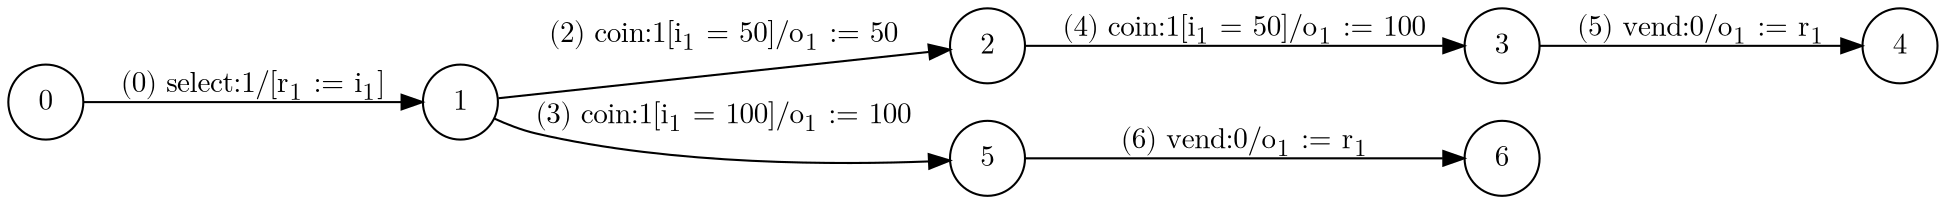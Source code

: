 digraph EFSM{
  graph [rankdir="LR", fontname="Latin Modern Math"];
  node [color="black", fillcolor="white", shape="circle", style="filled", fontname="Latin Modern Math"];
  edge [fontname="Latin Modern Math"];
  0->1[label=<(0) select:1/&#91;r<sub>1</sub> := i<sub>1</sub>&#93;>]
  1->2[label=<(2) coin:1&#91;i<sub>1</sub> = 50&#93;/o<sub>1</sub> := 50>]
  1->5[label=<(3) coin:1&#91;i<sub>1</sub> = 100&#93;/o<sub>1</sub> := 100>]
  2->3[label=<(4) coin:1&#91;i<sub>1</sub> = 50&#93;/o<sub>1</sub> := 100>]
  3->4[label=<(5) vend:0/o<sub>1</sub> := r<sub>1</sub>>]
  5->6[label=<(6) vend:0/o<sub>1</sub> := r<sub>1</sub>>]
}
